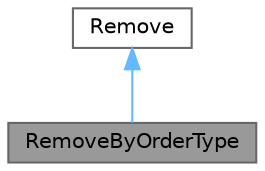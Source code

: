 digraph "RemoveByOrderType"
{
 // LATEX_PDF_SIZE
  bgcolor="transparent";
  edge [fontname=Helvetica,fontsize=10,labelfontname=Helvetica,labelfontsize=10];
  node [fontname=Helvetica,fontsize=10,shape=box,height=0.2,width=0.4];
  Node1 [id="Node000001",label="RemoveByOrderType",height=0.2,width=0.4,color="gray40", fillcolor="grey60", style="filled", fontcolor="black",tooltip="Class to handle the removal of orders based on their type relative to positions."];
  Node2 -> Node1 [id="edge1_Node000001_Node000002",dir="back",color="steelblue1",style="solid",tooltip=" "];
  Node2 [id="Node000002",label="Remove",height=0.2,width=0.4,color="gray40", fillcolor="white", style="filled",URL="$class_remove.html",tooltip="Class to handle the removal of orders and positions."];
}

